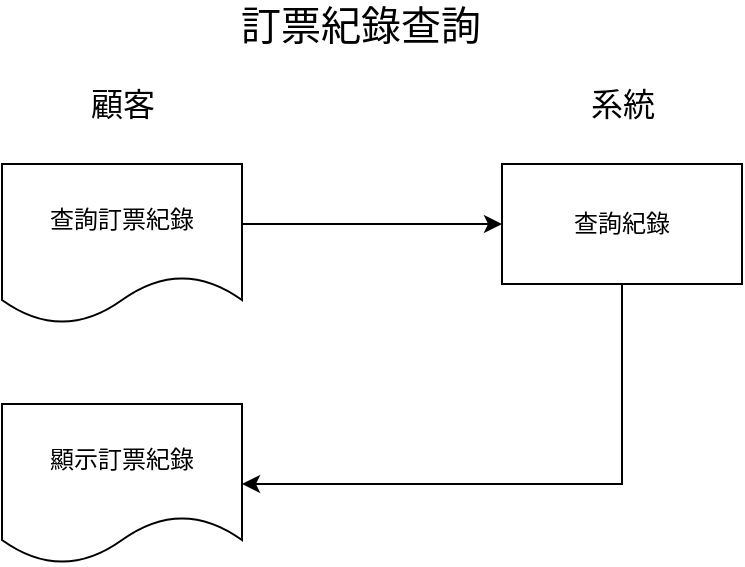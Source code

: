 <mxfile version="12.9.13" type="device"><diagram id="fwo0vwhR1tvthPpJNCoE" name="Page-1"><mxGraphModel dx="1038" dy="607" grid="1" gridSize="10" guides="1" tooltips="1" connect="1" arrows="1" fold="1" page="1" pageScale="1" pageWidth="827" pageHeight="1169" math="0" shadow="0"><root><mxCell id="0"/><mxCell id="1" parent="0"/><mxCell id="VsMAjv_Dn4sMIRRfIyz8-1" value="&lt;font style=&quot;font-size: 20px&quot;&gt;訂票紀錄查詢&lt;/font&gt;" style="text;html=1;align=center;verticalAlign=middle;resizable=0;points=[];autosize=1;" vertex="1" parent="1"><mxGeometry x="344" y="40" width="140" height="20" as="geometry"/></mxCell><mxCell id="VsMAjv_Dn4sMIRRfIyz8-2" value="&lt;font style=&quot;font-size: 16px&quot;&gt;顧客&lt;/font&gt;" style="text;html=1;align=center;verticalAlign=middle;resizable=0;points=[];autosize=1;" vertex="1" parent="1"><mxGeometry x="270" y="80" width="50" height="20" as="geometry"/></mxCell><mxCell id="VsMAjv_Dn4sMIRRfIyz8-3" value="&lt;font style=&quot;font-size: 16px&quot;&gt;系統&lt;/font&gt;" style="text;html=1;align=center;verticalAlign=middle;resizable=0;points=[];autosize=1;" vertex="1" parent="1"><mxGeometry x="520" y="80" width="50" height="20" as="geometry"/></mxCell><mxCell id="VsMAjv_Dn4sMIRRfIyz8-6" style="edgeStyle=orthogonalEdgeStyle;rounded=0;orthogonalLoop=1;jettySize=auto;html=1;entryX=0;entryY=0.5;entryDx=0;entryDy=0;" edge="1" parent="1" source="VsMAjv_Dn4sMIRRfIyz8-4" target="VsMAjv_Dn4sMIRRfIyz8-5"><mxGeometry relative="1" as="geometry"><Array as="points"><mxPoint x="370" y="150"/><mxPoint x="370" y="150"/></Array></mxGeometry></mxCell><mxCell id="VsMAjv_Dn4sMIRRfIyz8-4" value="查詢訂票紀錄" style="shape=document;whiteSpace=wrap;html=1;boundedLbl=1;" vertex="1" parent="1"><mxGeometry x="235" y="120" width="120" height="80" as="geometry"/></mxCell><mxCell id="VsMAjv_Dn4sMIRRfIyz8-9" style="edgeStyle=orthogonalEdgeStyle;rounded=0;orthogonalLoop=1;jettySize=auto;html=1;exitX=0.5;exitY=1;exitDx=0;exitDy=0;entryX=1;entryY=0.5;entryDx=0;entryDy=0;" edge="1" parent="1" source="VsMAjv_Dn4sMIRRfIyz8-5" target="VsMAjv_Dn4sMIRRfIyz8-8"><mxGeometry relative="1" as="geometry"/></mxCell><mxCell id="VsMAjv_Dn4sMIRRfIyz8-5" value="查詢紀錄" style="rounded=0;whiteSpace=wrap;html=1;" vertex="1" parent="1"><mxGeometry x="485" y="120" width="120" height="60" as="geometry"/></mxCell><mxCell id="VsMAjv_Dn4sMIRRfIyz8-8" value="顯示訂票紀錄" style="shape=document;whiteSpace=wrap;html=1;boundedLbl=1;" vertex="1" parent="1"><mxGeometry x="235" y="240" width="120" height="80" as="geometry"/></mxCell></root></mxGraphModel></diagram></mxfile>